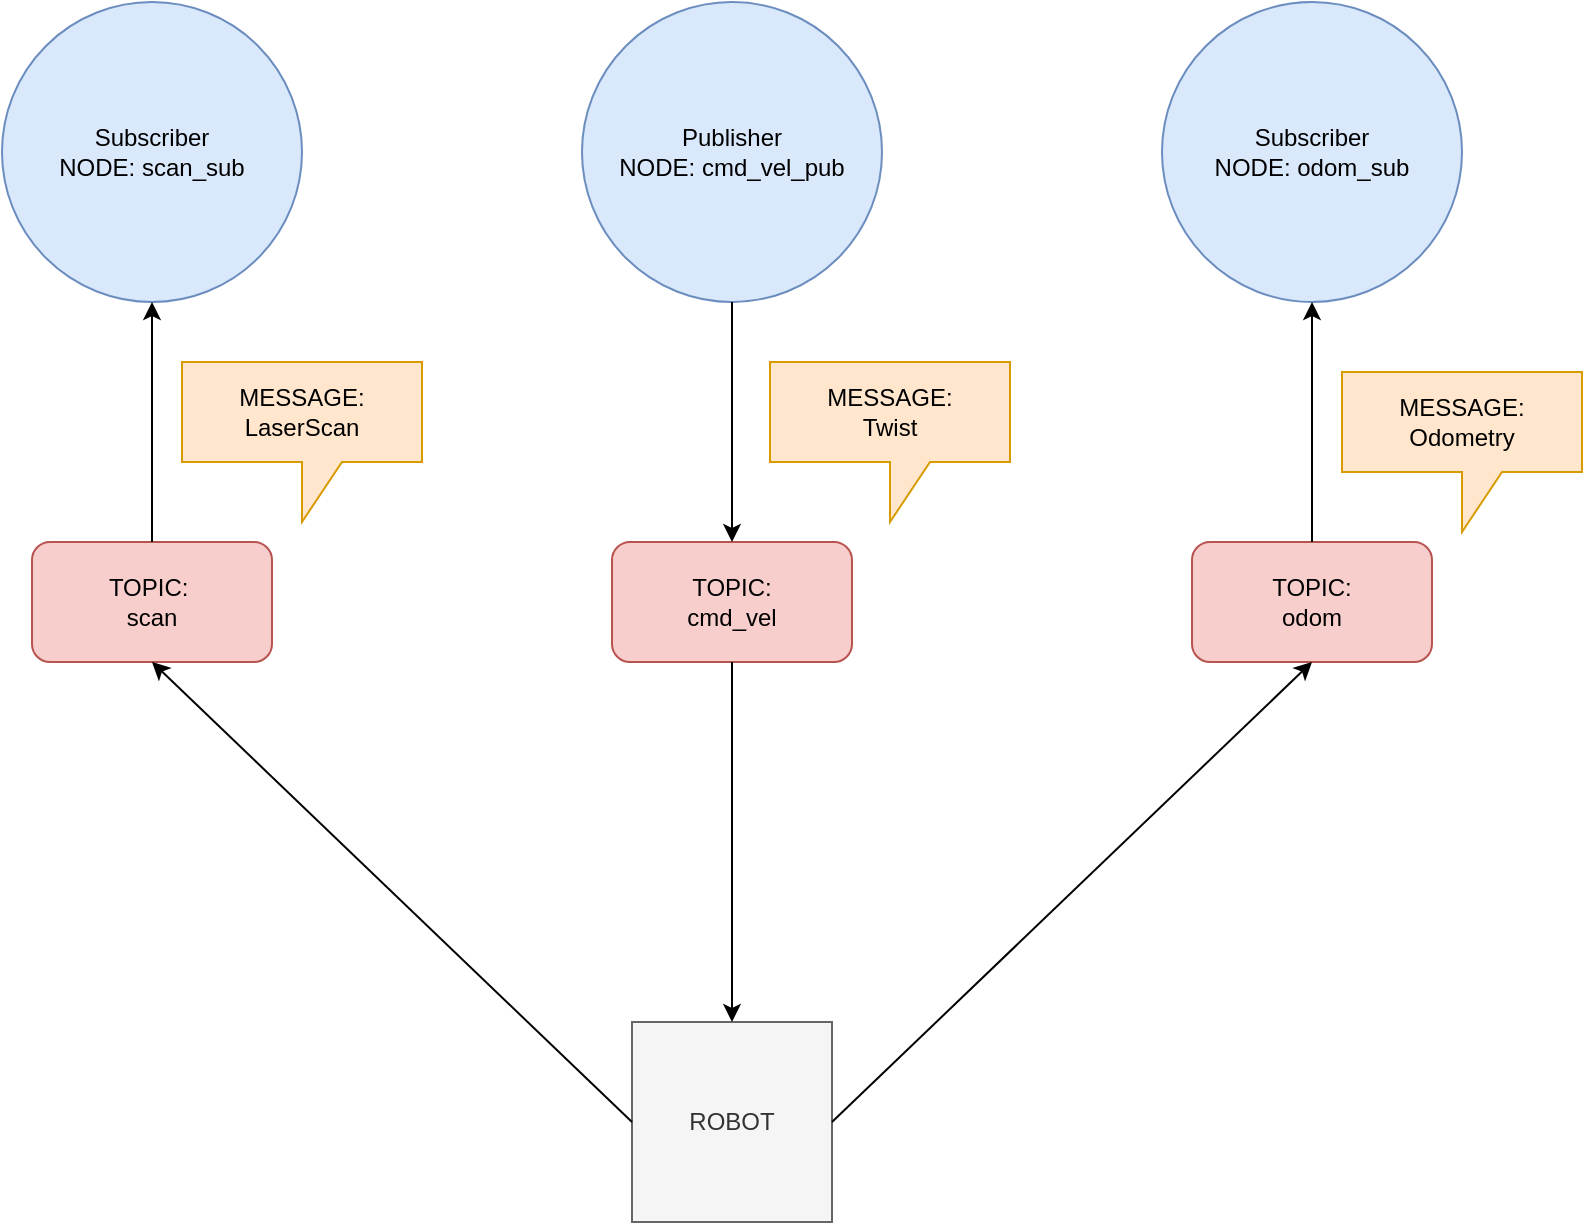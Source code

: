<mxfile version="17.5.0" type="device"><diagram id="Lbg133o5dlRV2-vQw0L5" name="Page-1"><mxGraphModel dx="2062" dy="1122" grid="1" gridSize="10" guides="1" tooltips="1" connect="1" arrows="1" fold="1" page="1" pageScale="1" pageWidth="827" pageHeight="1169" math="0" shadow="0"><root><mxCell id="0"/><mxCell id="1" parent="0"/><mxCell id="-GZOuRZCWXleKDb7jHWF-2" value="Publisher NODE:&amp;nbsp;cmd_vel_pub" style="ellipse;whiteSpace=wrap;html=1;aspect=fixed;fillColor=#dae8fc;strokeColor=#6c8ebf;" vertex="1" parent="1"><mxGeometry x="309" y="280" width="150" height="150" as="geometry"/></mxCell><mxCell id="-GZOuRZCWXleKDb7jHWF-3" value="Subscriber&lt;br&gt;NODE:&amp;nbsp;scan_sub" style="ellipse;whiteSpace=wrap;html=1;aspect=fixed;fillColor=#dae8fc;strokeColor=#6c8ebf;" vertex="1" parent="1"><mxGeometry x="19" y="280" width="150" height="150" as="geometry"/></mxCell><mxCell id="-GZOuRZCWXleKDb7jHWF-4" value="Subscriber&lt;br&gt;NODE:&amp;nbsp;odom_sub" style="ellipse;whiteSpace=wrap;html=1;aspect=fixed;fillColor=#dae8fc;strokeColor=#6c8ebf;" vertex="1" parent="1"><mxGeometry x="599" y="280" width="150" height="150" as="geometry"/></mxCell><mxCell id="-GZOuRZCWXleKDb7jHWF-5" value="MESSAGE: LaserScan" style="shape=callout;whiteSpace=wrap;html=1;perimeter=calloutPerimeter;fillColor=#ffe6cc;strokeColor=#d79b00;" vertex="1" parent="1"><mxGeometry x="109" y="460" width="120" height="80" as="geometry"/></mxCell><mxCell id="-GZOuRZCWXleKDb7jHWF-6" value="MESSAGE:&lt;br&gt;Twist" style="shape=callout;whiteSpace=wrap;html=1;perimeter=calloutPerimeter;fillColor=#ffe6cc;strokeColor=#d79b00;" vertex="1" parent="1"><mxGeometry x="403" y="460" width="120" height="80" as="geometry"/></mxCell><mxCell id="-GZOuRZCWXleKDb7jHWF-7" value="MESSAGE:&lt;br&gt;Odometry" style="shape=callout;whiteSpace=wrap;html=1;perimeter=calloutPerimeter;fillColor=#ffe6cc;strokeColor=#d79b00;" vertex="1" parent="1"><mxGeometry x="689" y="465" width="120" height="80" as="geometry"/></mxCell><mxCell id="-GZOuRZCWXleKDb7jHWF-8" value="TOPIC:&lt;br&gt;cmd_vel" style="rounded=1;whiteSpace=wrap;html=1;fillColor=#f8cecc;strokeColor=#b85450;" vertex="1" parent="1"><mxGeometry x="324" y="550" width="120" height="60" as="geometry"/></mxCell><mxCell id="-GZOuRZCWXleKDb7jHWF-9" value="TOPIC:&amp;nbsp;&lt;br&gt;scan" style="rounded=1;whiteSpace=wrap;html=1;fillColor=#f8cecc;strokeColor=#b85450;" vertex="1" parent="1"><mxGeometry x="34" y="550" width="120" height="60" as="geometry"/></mxCell><mxCell id="-GZOuRZCWXleKDb7jHWF-10" value="TOPIC:&lt;br&gt;odom" style="rounded=1;whiteSpace=wrap;html=1;fillColor=#f8cecc;strokeColor=#b85450;" vertex="1" parent="1"><mxGeometry x="614" y="550" width="120" height="60" as="geometry"/></mxCell><mxCell id="-GZOuRZCWXleKDb7jHWF-11" value="ROBOT" style="whiteSpace=wrap;html=1;aspect=fixed;fillColor=#f5f5f5;fontColor=#333333;strokeColor=#666666;" vertex="1" parent="1"><mxGeometry x="334" y="790" width="100" height="100" as="geometry"/></mxCell><mxCell id="-GZOuRZCWXleKDb7jHWF-12" value="" style="endArrow=classic;html=1;rounded=0;exitX=0.5;exitY=1;exitDx=0;exitDy=0;entryX=0.5;entryY=0;entryDx=0;entryDy=0;" edge="1" parent="1" source="-GZOuRZCWXleKDb7jHWF-2" target="-GZOuRZCWXleKDb7jHWF-8"><mxGeometry width="50" height="50" relative="1" as="geometry"><mxPoint x="379" y="410" as="sourcePoint"/><mxPoint x="429" y="360" as="targetPoint"/></mxGeometry></mxCell><mxCell id="-GZOuRZCWXleKDb7jHWF-13" value="" style="endArrow=classic;html=1;rounded=0;exitX=0.5;exitY=1;exitDx=0;exitDy=0;entryX=0.5;entryY=0;entryDx=0;entryDy=0;" edge="1" parent="1" source="-GZOuRZCWXleKDb7jHWF-8" target="-GZOuRZCWXleKDb7jHWF-11"><mxGeometry width="50" height="50" relative="1" as="geometry"><mxPoint x="379" y="410" as="sourcePoint"/><mxPoint x="429" y="360" as="targetPoint"/></mxGeometry></mxCell><mxCell id="-GZOuRZCWXleKDb7jHWF-19" value="" style="endArrow=classic;html=1;rounded=0;exitX=0;exitY=0.5;exitDx=0;exitDy=0;entryX=0.5;entryY=1;entryDx=0;entryDy=0;" edge="1" parent="1" source="-GZOuRZCWXleKDb7jHWF-11" target="-GZOuRZCWXleKDb7jHWF-9"><mxGeometry width="50" height="50" relative="1" as="geometry"><mxPoint x="379" y="410" as="sourcePoint"/><mxPoint x="429" y="360" as="targetPoint"/></mxGeometry></mxCell><mxCell id="-GZOuRZCWXleKDb7jHWF-20" value="" style="endArrow=classic;html=1;rounded=0;exitX=1;exitY=0.5;exitDx=0;exitDy=0;entryX=0.5;entryY=1;entryDx=0;entryDy=0;" edge="1" parent="1" source="-GZOuRZCWXleKDb7jHWF-11" target="-GZOuRZCWXleKDb7jHWF-10"><mxGeometry width="50" height="50" relative="1" as="geometry"><mxPoint x="379" y="410" as="sourcePoint"/><mxPoint x="429" y="360" as="targetPoint"/></mxGeometry></mxCell><mxCell id="-GZOuRZCWXleKDb7jHWF-21" value="" style="endArrow=classic;html=1;rounded=0;exitX=0.5;exitY=0;exitDx=0;exitDy=0;entryX=0.5;entryY=1;entryDx=0;entryDy=0;" edge="1" parent="1" source="-GZOuRZCWXleKDb7jHWF-9" target="-GZOuRZCWXleKDb7jHWF-3"><mxGeometry width="50" height="50" relative="1" as="geometry"><mxPoint x="379" y="410" as="sourcePoint"/><mxPoint x="429" y="360" as="targetPoint"/></mxGeometry></mxCell><mxCell id="-GZOuRZCWXleKDb7jHWF-22" value="" style="endArrow=classic;html=1;rounded=0;exitX=0.5;exitY=0;exitDx=0;exitDy=0;entryX=0.5;entryY=1;entryDx=0;entryDy=0;" edge="1" parent="1" source="-GZOuRZCWXleKDb7jHWF-10" target="-GZOuRZCWXleKDb7jHWF-4"><mxGeometry width="50" height="50" relative="1" as="geometry"><mxPoint x="379" y="410" as="sourcePoint"/><mxPoint x="429" y="360" as="targetPoint"/></mxGeometry></mxCell></root></mxGraphModel></diagram></mxfile>